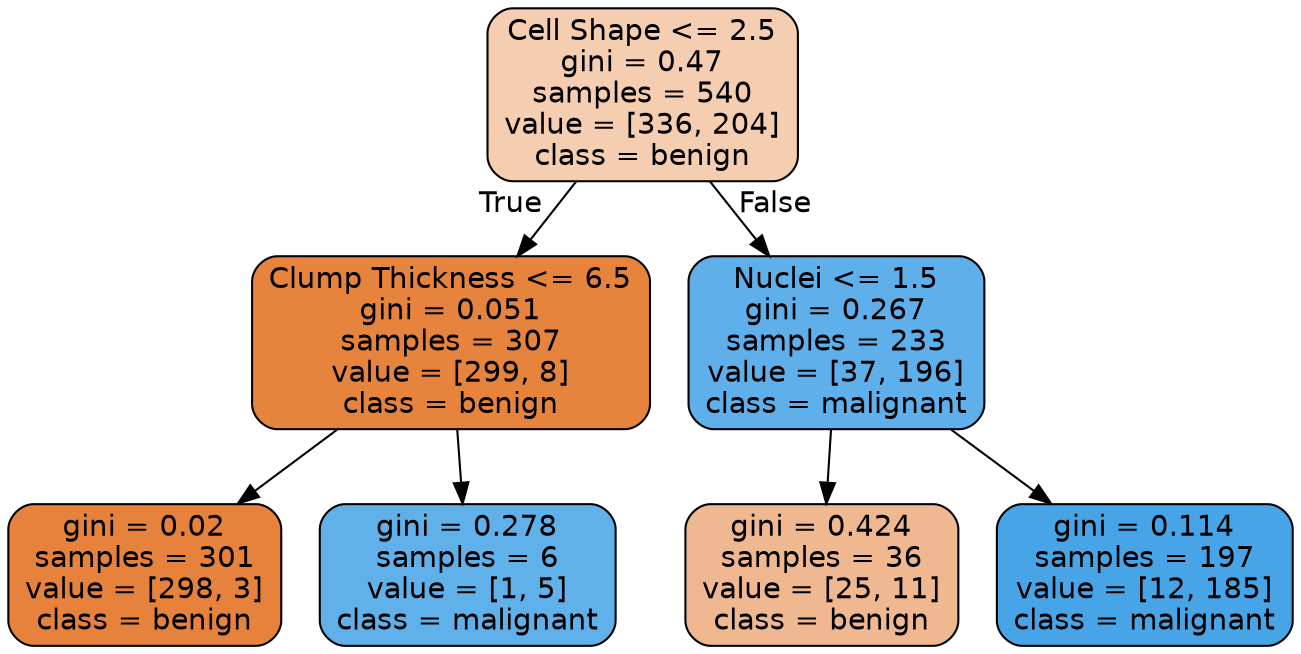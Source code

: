 digraph Tree {
node [shape=box, style="filled, rounded", color="black", fontname=helvetica] ;
edge [fontname=helvetica] ;
0 [label="Cell Shape <= 2.5\ngini = 0.47\nsamples = 540\nvalue = [336, 204]\nclass = benign", fillcolor="#e5813964"] ;
1 [label="Clump Thickness <= 6.5\ngini = 0.051\nsamples = 307\nvalue = [299, 8]\nclass = benign", fillcolor="#e58139f8"] ;
0 -> 1 [labeldistance=2.5, labelangle=45, headlabel="True"] ;
2 [label="gini = 0.02\nsamples = 301\nvalue = [298, 3]\nclass = benign", fillcolor="#e58139fc"] ;
1 -> 2 ;
3 [label="gini = 0.278\nsamples = 6\nvalue = [1, 5]\nclass = malignant", fillcolor="#399de5cc"] ;
1 -> 3 ;
4 [label="Nuclei <= 1.5\ngini = 0.267\nsamples = 233\nvalue = [37, 196]\nclass = malignant", fillcolor="#399de5cf"] ;
0 -> 4 [labeldistance=2.5, labelangle=-45, headlabel="False"] ;
5 [label="gini = 0.424\nsamples = 36\nvalue = [25, 11]\nclass = benign", fillcolor="#e581398f"] ;
4 -> 5 ;
6 [label="gini = 0.114\nsamples = 197\nvalue = [12, 185]\nclass = malignant", fillcolor="#399de5ee"] ;
4 -> 6 ;
}